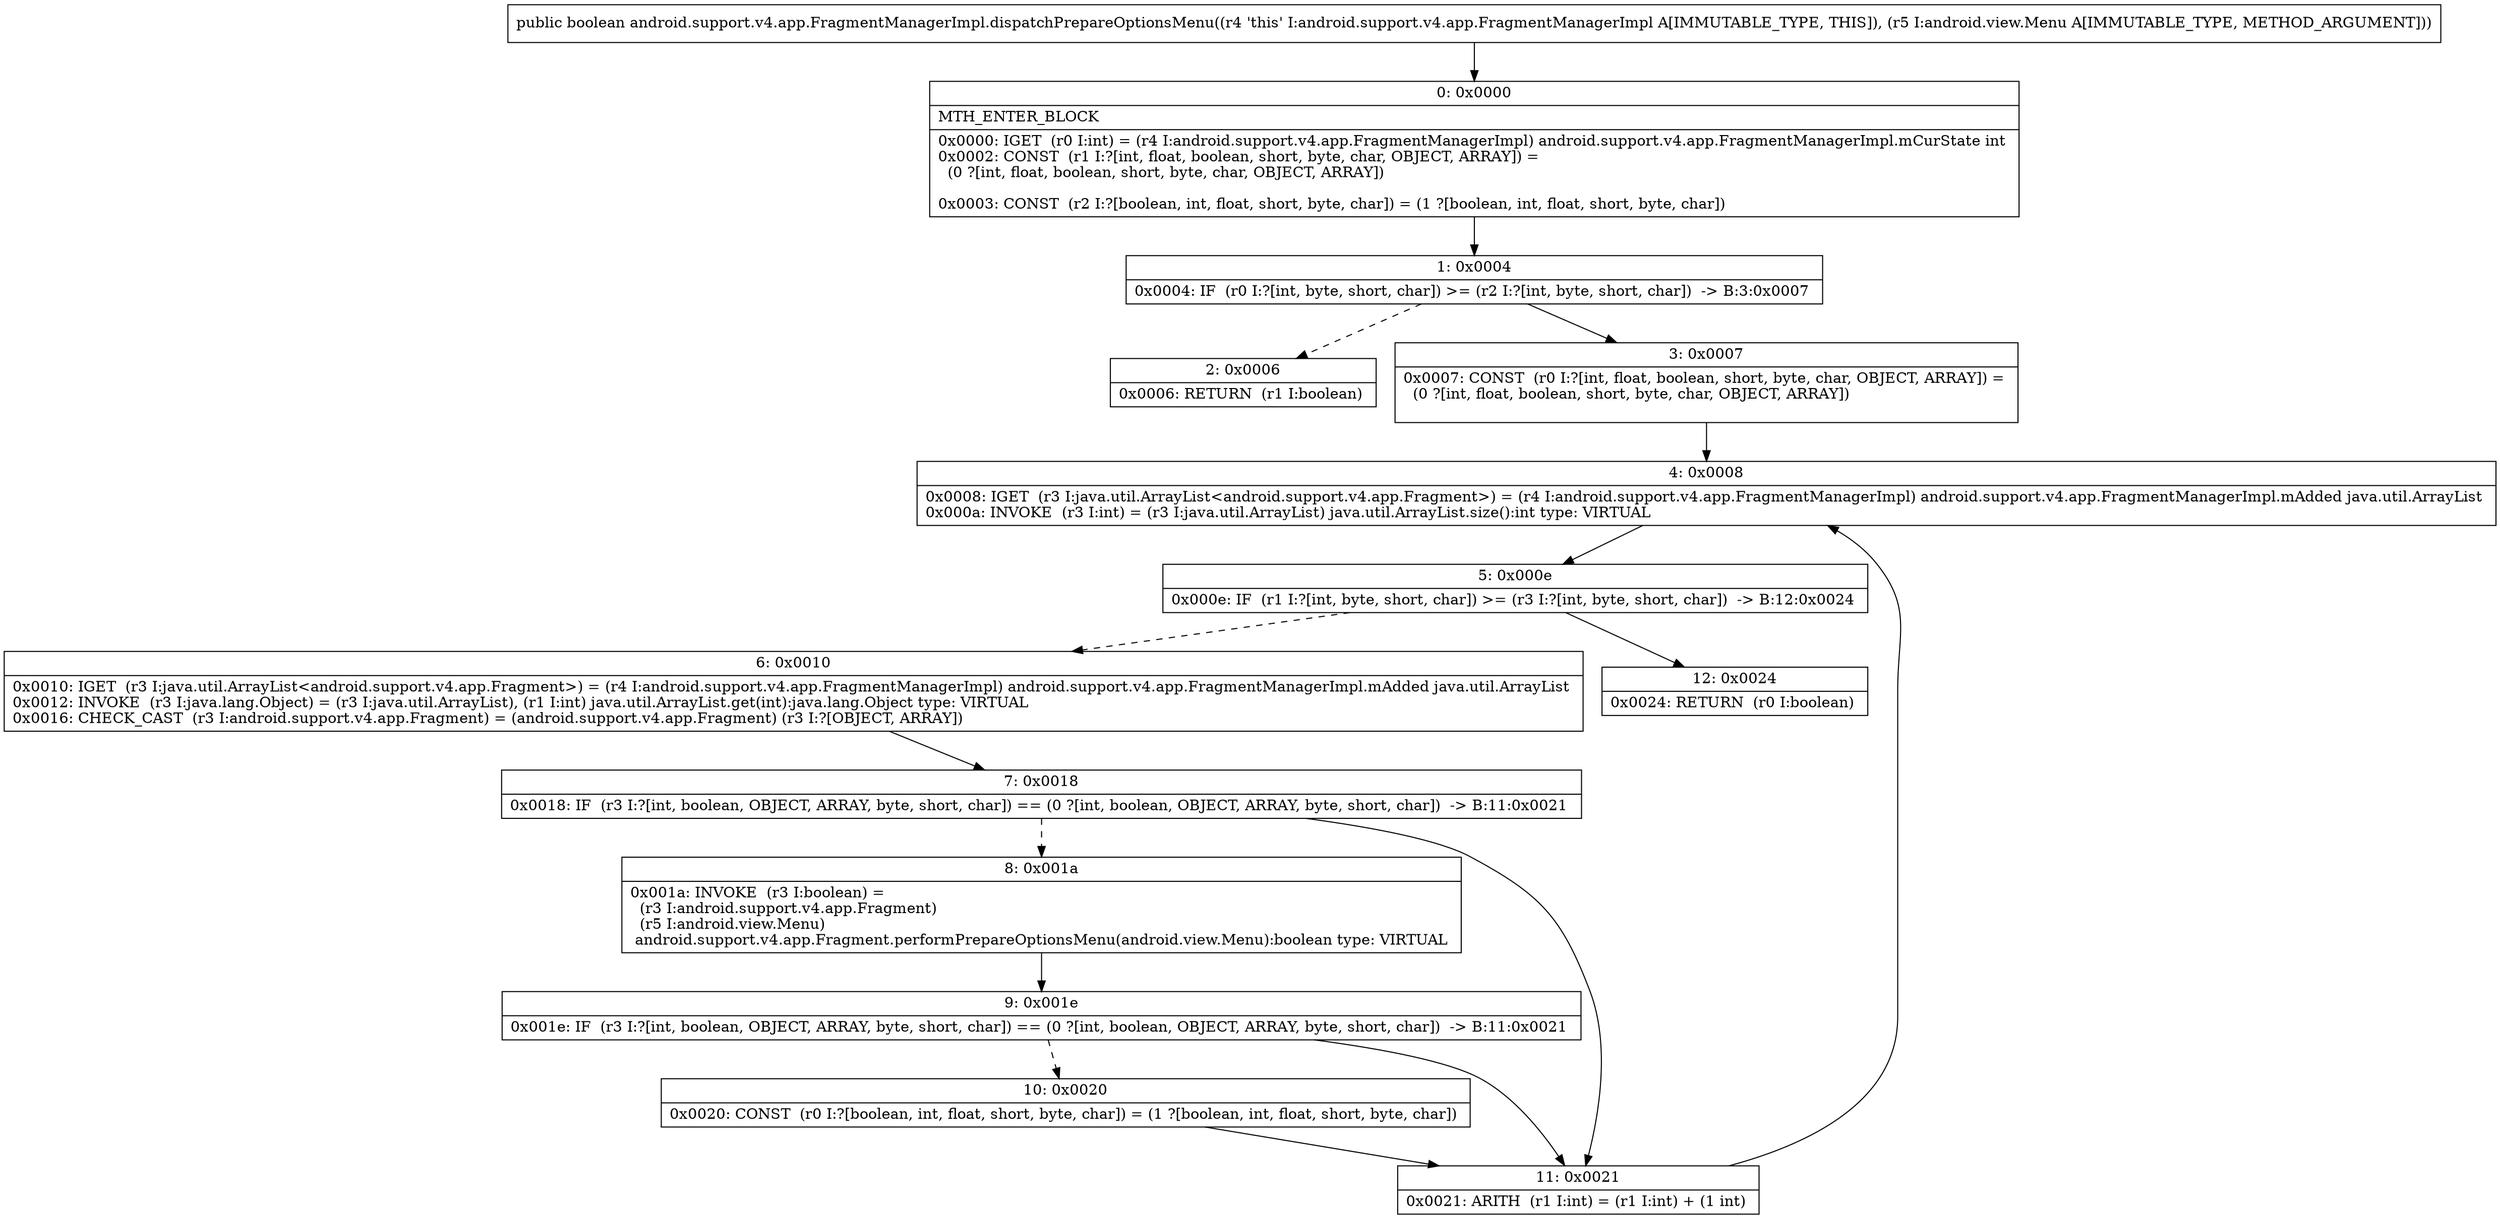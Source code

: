 digraph "CFG forandroid.support.v4.app.FragmentManagerImpl.dispatchPrepareOptionsMenu(Landroid\/view\/Menu;)Z" {
Node_0 [shape=record,label="{0\:\ 0x0000|MTH_ENTER_BLOCK\l|0x0000: IGET  (r0 I:int) = (r4 I:android.support.v4.app.FragmentManagerImpl) android.support.v4.app.FragmentManagerImpl.mCurState int \l0x0002: CONST  (r1 I:?[int, float, boolean, short, byte, char, OBJECT, ARRAY]) = \l  (0 ?[int, float, boolean, short, byte, char, OBJECT, ARRAY])\l \l0x0003: CONST  (r2 I:?[boolean, int, float, short, byte, char]) = (1 ?[boolean, int, float, short, byte, char]) \l}"];
Node_1 [shape=record,label="{1\:\ 0x0004|0x0004: IF  (r0 I:?[int, byte, short, char]) \>= (r2 I:?[int, byte, short, char])  \-\> B:3:0x0007 \l}"];
Node_2 [shape=record,label="{2\:\ 0x0006|0x0006: RETURN  (r1 I:boolean) \l}"];
Node_3 [shape=record,label="{3\:\ 0x0007|0x0007: CONST  (r0 I:?[int, float, boolean, short, byte, char, OBJECT, ARRAY]) = \l  (0 ?[int, float, boolean, short, byte, char, OBJECT, ARRAY])\l \l}"];
Node_4 [shape=record,label="{4\:\ 0x0008|0x0008: IGET  (r3 I:java.util.ArrayList\<android.support.v4.app.Fragment\>) = (r4 I:android.support.v4.app.FragmentManagerImpl) android.support.v4.app.FragmentManagerImpl.mAdded java.util.ArrayList \l0x000a: INVOKE  (r3 I:int) = (r3 I:java.util.ArrayList) java.util.ArrayList.size():int type: VIRTUAL \l}"];
Node_5 [shape=record,label="{5\:\ 0x000e|0x000e: IF  (r1 I:?[int, byte, short, char]) \>= (r3 I:?[int, byte, short, char])  \-\> B:12:0x0024 \l}"];
Node_6 [shape=record,label="{6\:\ 0x0010|0x0010: IGET  (r3 I:java.util.ArrayList\<android.support.v4.app.Fragment\>) = (r4 I:android.support.v4.app.FragmentManagerImpl) android.support.v4.app.FragmentManagerImpl.mAdded java.util.ArrayList \l0x0012: INVOKE  (r3 I:java.lang.Object) = (r3 I:java.util.ArrayList), (r1 I:int) java.util.ArrayList.get(int):java.lang.Object type: VIRTUAL \l0x0016: CHECK_CAST  (r3 I:android.support.v4.app.Fragment) = (android.support.v4.app.Fragment) (r3 I:?[OBJECT, ARRAY]) \l}"];
Node_7 [shape=record,label="{7\:\ 0x0018|0x0018: IF  (r3 I:?[int, boolean, OBJECT, ARRAY, byte, short, char]) == (0 ?[int, boolean, OBJECT, ARRAY, byte, short, char])  \-\> B:11:0x0021 \l}"];
Node_8 [shape=record,label="{8\:\ 0x001a|0x001a: INVOKE  (r3 I:boolean) = \l  (r3 I:android.support.v4.app.Fragment)\l  (r5 I:android.view.Menu)\l android.support.v4.app.Fragment.performPrepareOptionsMenu(android.view.Menu):boolean type: VIRTUAL \l}"];
Node_9 [shape=record,label="{9\:\ 0x001e|0x001e: IF  (r3 I:?[int, boolean, OBJECT, ARRAY, byte, short, char]) == (0 ?[int, boolean, OBJECT, ARRAY, byte, short, char])  \-\> B:11:0x0021 \l}"];
Node_10 [shape=record,label="{10\:\ 0x0020|0x0020: CONST  (r0 I:?[boolean, int, float, short, byte, char]) = (1 ?[boolean, int, float, short, byte, char]) \l}"];
Node_11 [shape=record,label="{11\:\ 0x0021|0x0021: ARITH  (r1 I:int) = (r1 I:int) + (1 int) \l}"];
Node_12 [shape=record,label="{12\:\ 0x0024|0x0024: RETURN  (r0 I:boolean) \l}"];
MethodNode[shape=record,label="{public boolean android.support.v4.app.FragmentManagerImpl.dispatchPrepareOptionsMenu((r4 'this' I:android.support.v4.app.FragmentManagerImpl A[IMMUTABLE_TYPE, THIS]), (r5 I:android.view.Menu A[IMMUTABLE_TYPE, METHOD_ARGUMENT])) }"];
MethodNode -> Node_0;
Node_0 -> Node_1;
Node_1 -> Node_2[style=dashed];
Node_1 -> Node_3;
Node_3 -> Node_4;
Node_4 -> Node_5;
Node_5 -> Node_6[style=dashed];
Node_5 -> Node_12;
Node_6 -> Node_7;
Node_7 -> Node_8[style=dashed];
Node_7 -> Node_11;
Node_8 -> Node_9;
Node_9 -> Node_10[style=dashed];
Node_9 -> Node_11;
Node_10 -> Node_11;
Node_11 -> Node_4;
}

